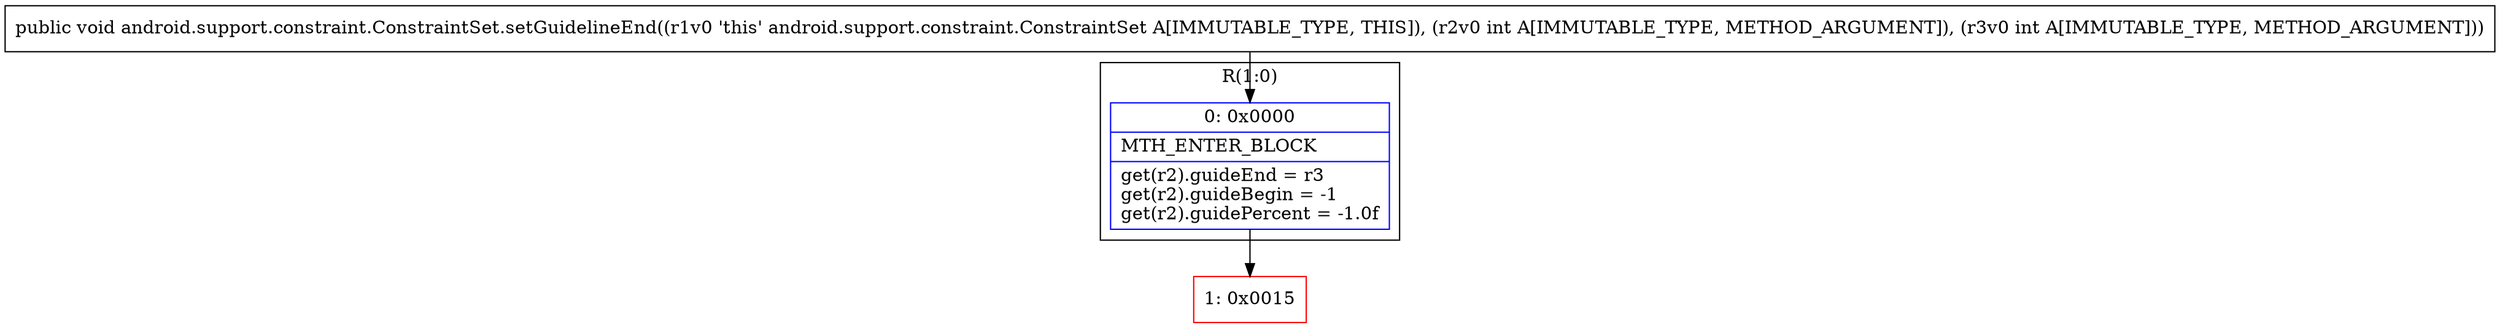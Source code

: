 digraph "CFG forandroid.support.constraint.ConstraintSet.setGuidelineEnd(II)V" {
subgraph cluster_Region_206479904 {
label = "R(1:0)";
node [shape=record,color=blue];
Node_0 [shape=record,label="{0\:\ 0x0000|MTH_ENTER_BLOCK\l|get(r2).guideEnd = r3\lget(r2).guideBegin = \-1\lget(r2).guidePercent = \-1.0f\l}"];
}
Node_1 [shape=record,color=red,label="{1\:\ 0x0015}"];
MethodNode[shape=record,label="{public void android.support.constraint.ConstraintSet.setGuidelineEnd((r1v0 'this' android.support.constraint.ConstraintSet A[IMMUTABLE_TYPE, THIS]), (r2v0 int A[IMMUTABLE_TYPE, METHOD_ARGUMENT]), (r3v0 int A[IMMUTABLE_TYPE, METHOD_ARGUMENT])) }"];
MethodNode -> Node_0;
Node_0 -> Node_1;
}

